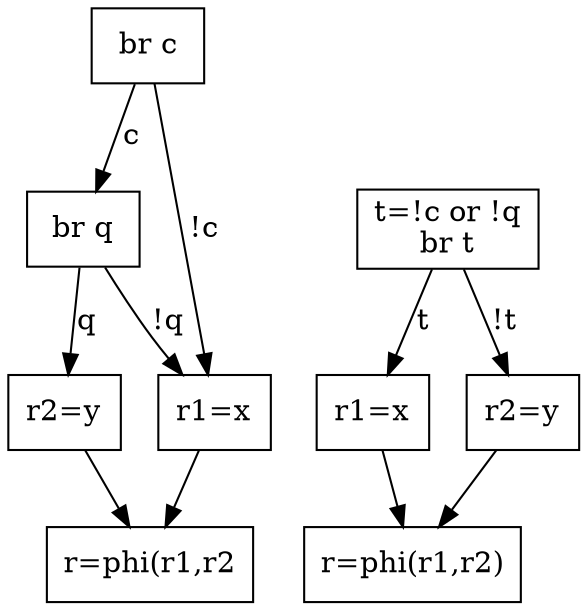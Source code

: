 digraph G {
	node [shape=box];

	BB1 [label="br c"];
	BB2 [label="br q"];
	BB3 [label="r1=x"];
	BB4 [label="r2=y"];
	BB5 [label="r=phi(r1,r2"];
	BB1->BB2 [label="c"];
	BB1->BB3 [label="!c"];
	BB2->BB3 [label="!q"];
	BB2->BB4 [label="q"];
	{BB3 BB4}->BB5

	{rank=same; BB3; BB4; rBB2; rBB3}

	rBB1 [label="t=!c or !q\lbr t"];	
	rBB2 [label="r1=x"];
	rBB3 [label="r2=y"];
	rBB4 [label="r=phi(r1,r2)"];

	rBB1->rBB2 [label="t"];
	rBB1->rBB3 [label="!t"];
	{rBB2 rBB3} -> rBB4;

}

